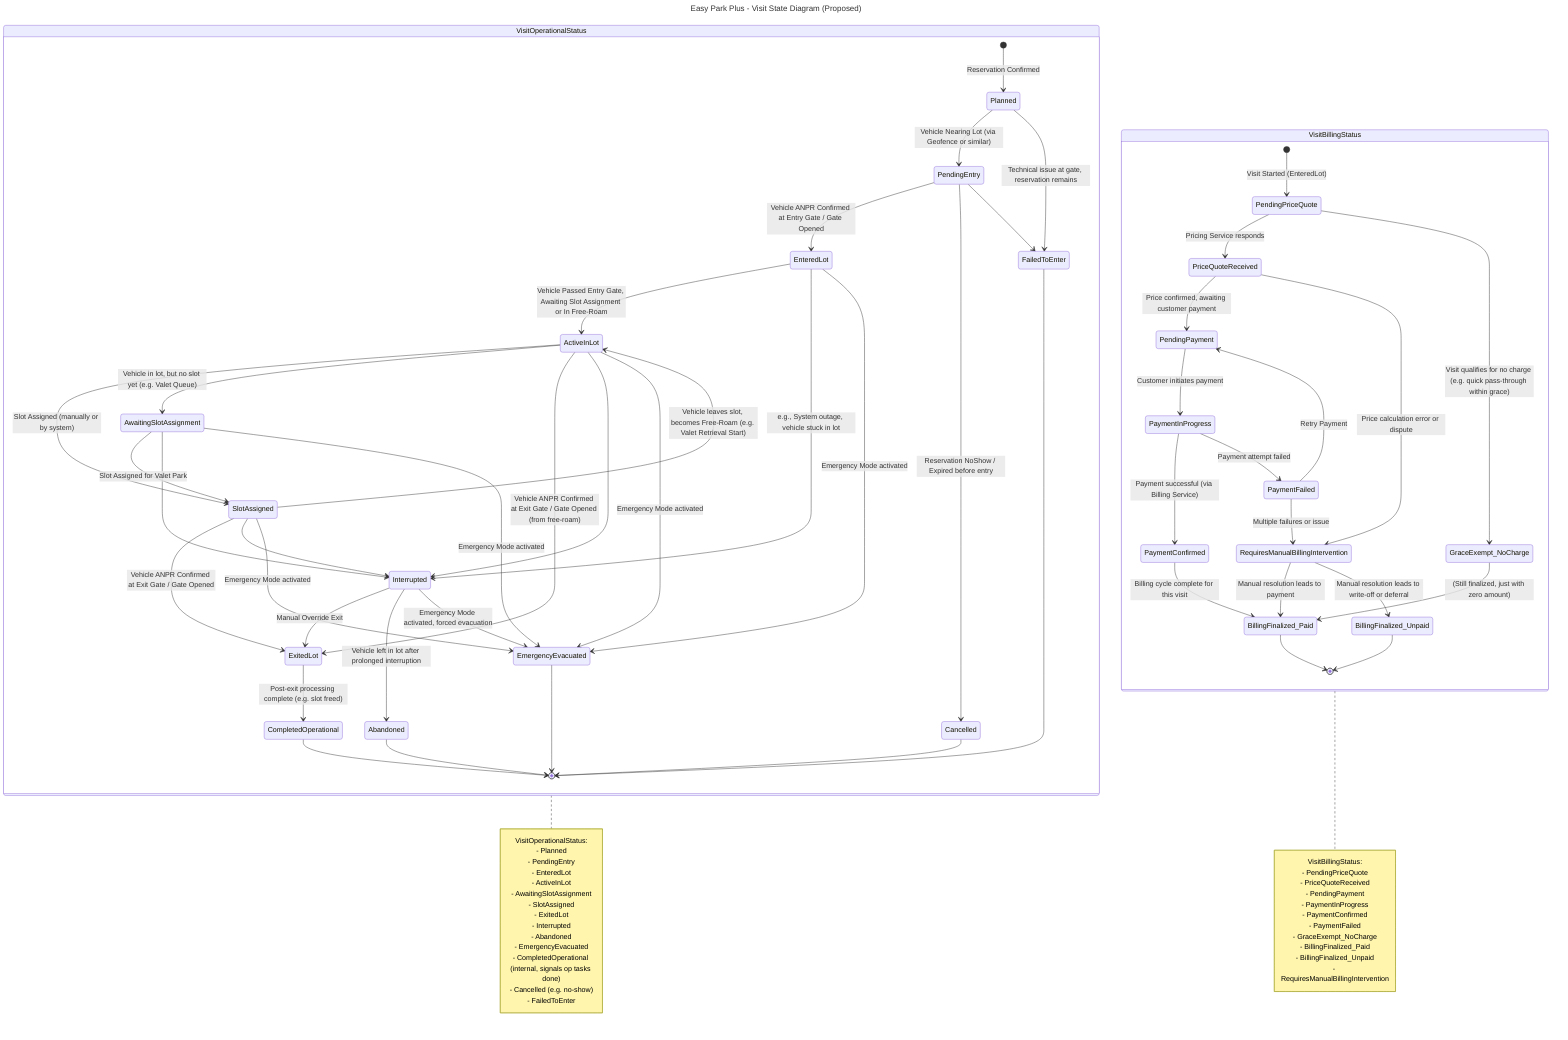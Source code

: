 ---
title: Easy Park Plus - Visit State Diagram (Proposed)
---

stateDiagram-v2
    %% Visit Operational Status
    state "VisitOperationalStatus" as VisitOperational {
        [*] --> Planned : Reservation Confirmed
        Planned --> PendingEntry : Vehicle Nearing Lot (via Geofence or similar)
        PendingEntry --> EnteredLot : Vehicle ANPR Confirmed at Entry Gate / Gate Opened
        PendingEntry --> Cancelled : Reservation NoShow / Expired before entry
        
        EnteredLot --> ActiveInLot : Vehicle Passed Entry Gate, Awaiting Slot Assignment or In Free-Roam
        ActiveInLot --> SlotAssigned : Slot Assigned (manually or by system)
        ActiveInLot --> AwaitingSlotAssignment : Vehicle in lot, but no slot yet (e.g. Valet Queue)
        AwaitingSlotAssignment --> SlotAssigned : Slot Assigned for Valet Park
        
        SlotAssigned --> ActiveInLot : Vehicle leaves slot, becomes Free-Roam (e.g. Valet Retrieval Start)
        SlotAssigned --> ExitedLot : Vehicle ANPR Confirmed at Exit Gate / Gate Opened
        ActiveInLot --> ExitedLot : Vehicle ANPR Confirmed at Exit Gate / Gate Opened (from free-roam)

        ExitedLot --> CompletedOperational : Post-exit processing complete (e.g. slot freed)
        
        %% Error / Exception States for Operational
        Planned --> FailedToEnter : Technical issue at gate, reservation remains
        PendingEntry --> FailedToEnter
        EnteredLot --> Interrupted : e.g., System outage, vehicle stuck in lot
        ActiveInLot --> Interrupted
        SlotAssigned --> Interrupted
        AwaitingSlotAssignment --> Interrupted
        Interrupted --> ExitedLot : Manual Override Exit
        Interrupted --> Abandoned : Vehicle left in lot after prolonged interruption
        Interrupted --> EmergencyEvacuated : Emergency Mode activated, forced evacuation
        
        %% Emergency evacuation can happen from any active state
        EnteredLot --> EmergencyEvacuated : Emergency Mode activated
        ActiveInLot --> EmergencyEvacuated : Emergency Mode activated  
        SlotAssigned --> EmergencyEvacuated : Emergency Mode activated
        AwaitingSlotAssignment --> EmergencyEvacuated : Emergency Mode activated
        
        Abandoned --> [*]
        CompletedOperational --> [*]
        Cancelled --> [*]
        FailedToEnter --> [*]
        EmergencyEvacuated --> [*]
    }

    %% Visit Billing Status (Parallel State)
    state "VisitBillingStatus" as VisitBilling {
        [*] --> PendingPriceQuote : Visit Started (EnteredLot)
        PendingPriceQuote --> PriceQuoteReceived : Pricing Service responds
        PriceQuoteReceived --> PendingPayment : Price confirmed, awaiting customer payment
        PendingPayment --> PaymentInProgress : Customer initiates payment
        PaymentInProgress --> PaymentConfirmed : Payment successful (via Billing Service)
        PaymentInProgress --> PaymentFailed : Payment attempt failed
        PaymentFailed --> PendingPayment : Retry Payment
        PaymentFailed --> RequiresManualBillingIntervention : Multiple failures or issue
        
        PaymentConfirmed --> BillingFinalized_Paid : Billing cycle complete for this visit
        
        %% Alternative Billing Flows
        PendingPriceQuote --> GraceExempt_NoCharge : Visit qualifies for no charge (e.g. quick pass-through within grace)
        GraceExempt_NoCharge --> BillingFinalized_Paid : (Still finalized, just with zero amount)

        PriceQuoteReceived --> RequiresManualBillingIntervention : Price calculation error or dispute
        RequiresManualBillingIntervention --> BillingFinalized_Paid : Manual resolution leads to payment
        RequiresManualBillingIntervention --> BillingFinalized_Unpaid : Manual resolution leads to write-off or deferral
        
        BillingFinalized_Paid --> [*]
        BillingFinalized_Unpaid --> [*]
    }
    
    note right of VisitOperational
      VisitOperationalStatus:
      - Planned
      - PendingEntry
      - EnteredLot
      - ActiveInLot
      - AwaitingSlotAssignment
      - SlotAssigned
      - ExitedLot
      - Interrupted
      - Abandoned
      - EmergencyEvacuated
      - CompletedOperational (internal, signals op tasks done)
      - Cancelled (e.g. no-show)
      - FailedToEnter 
    end note

    note right of VisitBilling
      VisitBillingStatus:
      - PendingPriceQuote
      - PriceQuoteReceived
      - PendingPayment
      - PaymentInProgress
      - PaymentConfirmed
      - PaymentFailed
      - GraceExempt_NoCharge
      - BillingFinalized_Paid
      - BillingFinalized_Unpaid
      - RequiresManualBillingIntervention
    end note

    %% Linking Operational and Billing states (Conceptual)
    %% This is hard to show perfectly in Mermaid for parallel states that are not time-synchronized
    %% but conceptually:
    %% ExitedLot (Operational) often triggers final billing actions if not already paid.
    %% PaymentConfirmed (Billing) can influence ExitedLot (Operational) if exit is gated by payment.
    %% For simplicity, they are shown as parallel, managed by the VisitLifecycleStateMachine.
    
    %% VisitOperational : Visit Lifecycle Management
    %% VisitBilling : Financial Lifecycle Management